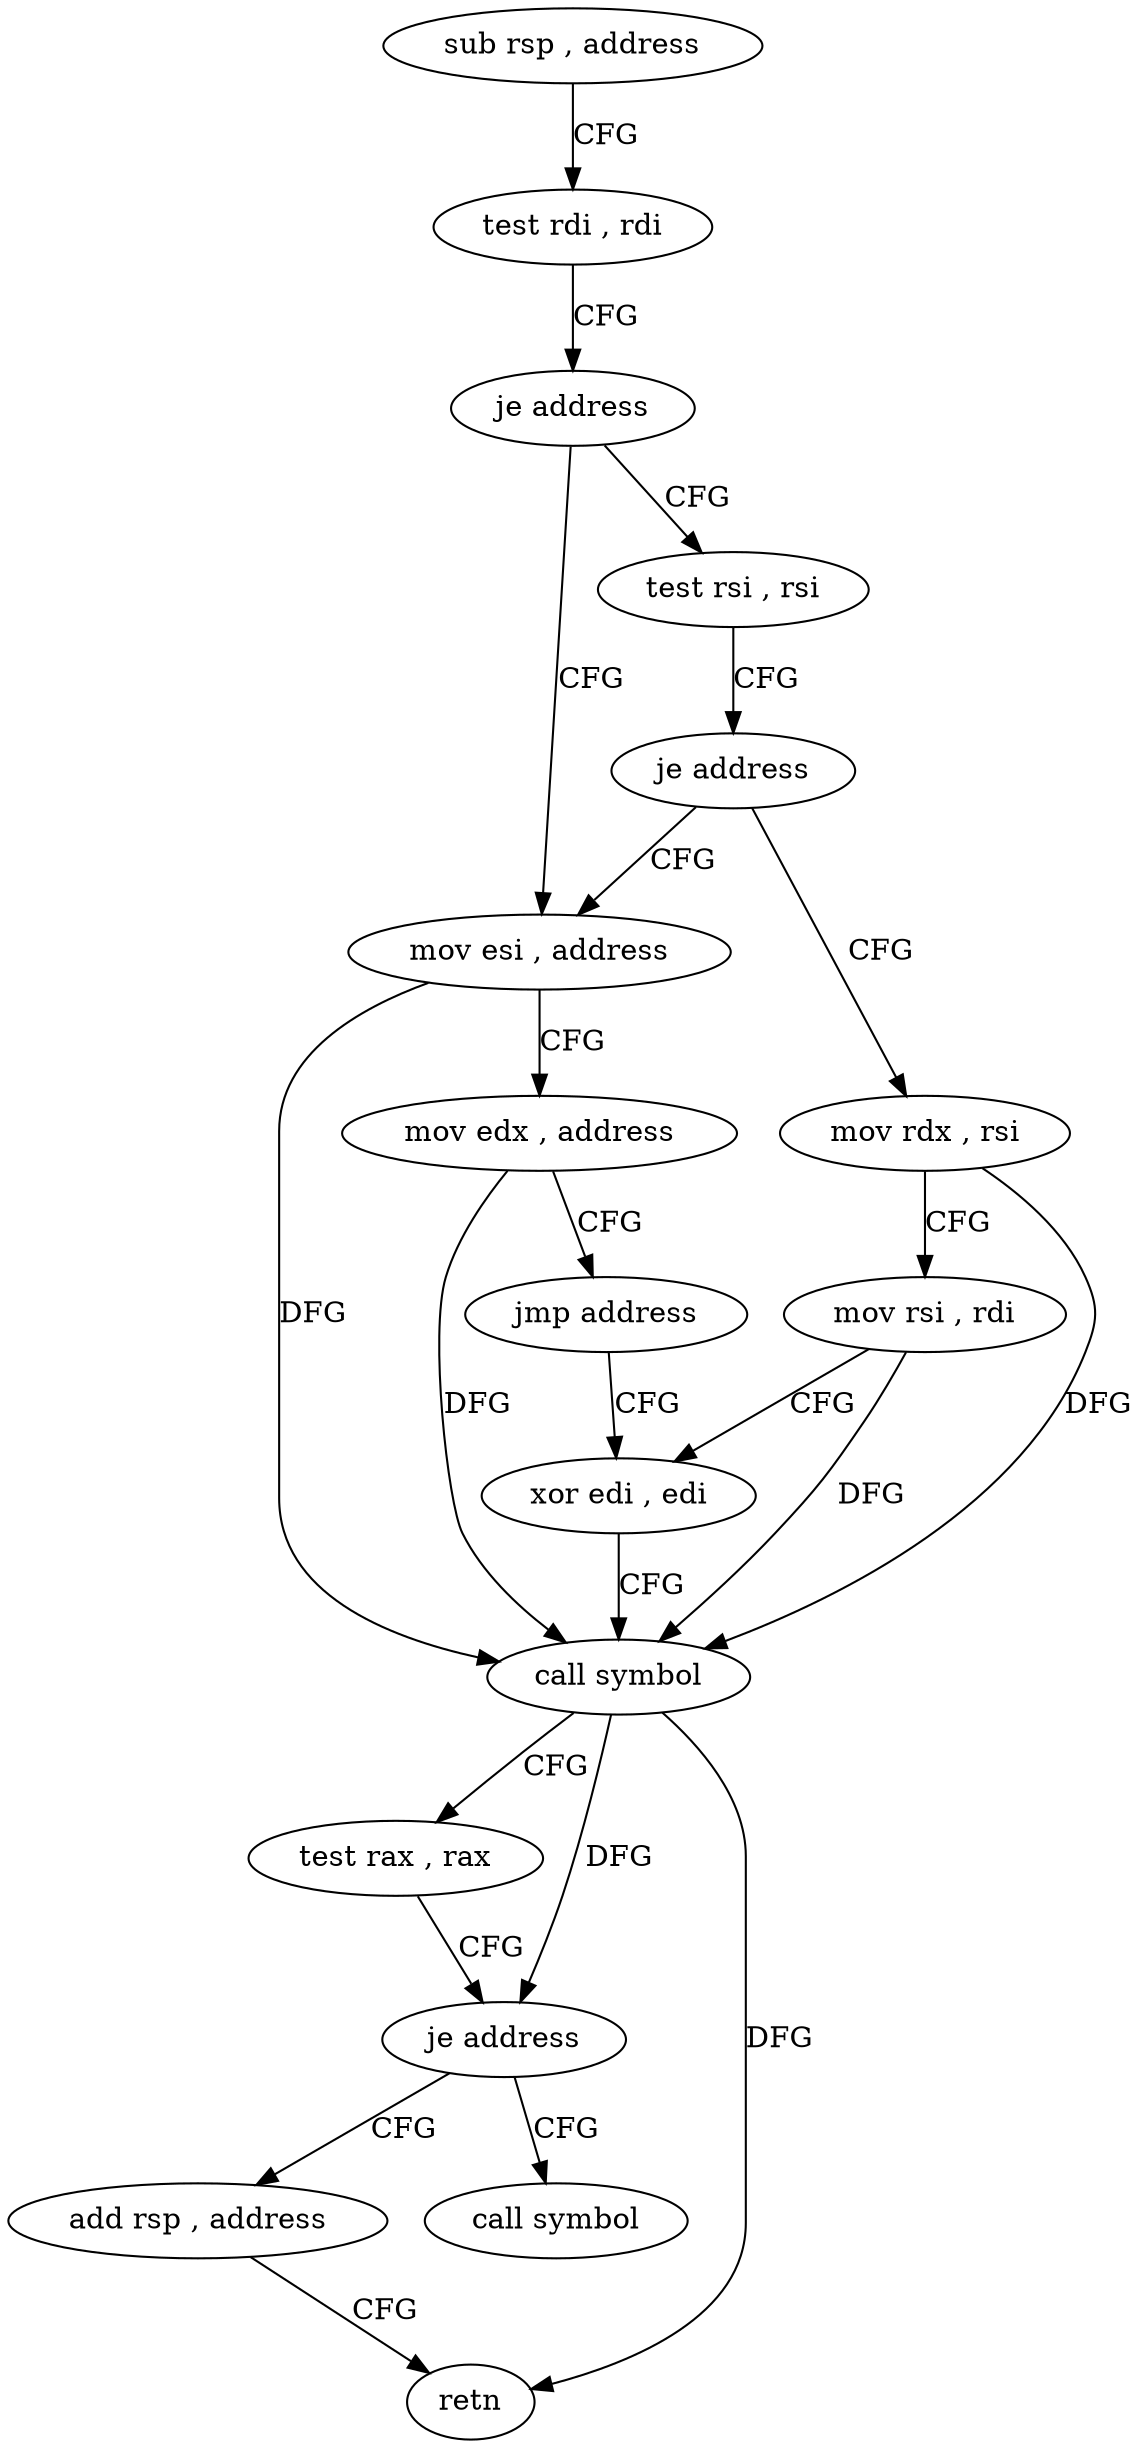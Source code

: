 digraph "func" {
"4443264" [label = "sub rsp , address" ]
"4443268" [label = "test rdi , rdi" ]
"4443271" [label = "je address" ]
"4443304" [label = "mov esi , address" ]
"4443273" [label = "test rsi , rsi" ]
"4443309" [label = "mov edx , address" ]
"4443314" [label = "jmp address" ]
"4443284" [label = "xor edi , edi" ]
"4443276" [label = "je address" ]
"4443278" [label = "mov rdx , rsi" ]
"4443286" [label = "call symbol" ]
"4443291" [label = "test rax , rax" ]
"4443294" [label = "je address" ]
"4443316" [label = "call symbol" ]
"4443296" [label = "add rsp , address" ]
"4443281" [label = "mov rsi , rdi" ]
"4443300" [label = "retn" ]
"4443264" -> "4443268" [ label = "CFG" ]
"4443268" -> "4443271" [ label = "CFG" ]
"4443271" -> "4443304" [ label = "CFG" ]
"4443271" -> "4443273" [ label = "CFG" ]
"4443304" -> "4443309" [ label = "CFG" ]
"4443304" -> "4443286" [ label = "DFG" ]
"4443273" -> "4443276" [ label = "CFG" ]
"4443309" -> "4443314" [ label = "CFG" ]
"4443309" -> "4443286" [ label = "DFG" ]
"4443314" -> "4443284" [ label = "CFG" ]
"4443284" -> "4443286" [ label = "CFG" ]
"4443276" -> "4443304" [ label = "CFG" ]
"4443276" -> "4443278" [ label = "CFG" ]
"4443278" -> "4443281" [ label = "CFG" ]
"4443278" -> "4443286" [ label = "DFG" ]
"4443286" -> "4443291" [ label = "CFG" ]
"4443286" -> "4443294" [ label = "DFG" ]
"4443286" -> "4443300" [ label = "DFG" ]
"4443291" -> "4443294" [ label = "CFG" ]
"4443294" -> "4443316" [ label = "CFG" ]
"4443294" -> "4443296" [ label = "CFG" ]
"4443296" -> "4443300" [ label = "CFG" ]
"4443281" -> "4443284" [ label = "CFG" ]
"4443281" -> "4443286" [ label = "DFG" ]
}

